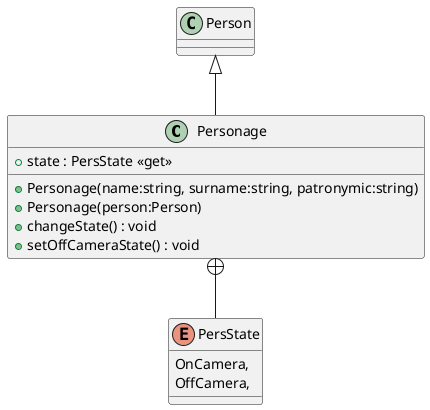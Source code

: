 @startuml
class Personage {
    + Personage(name:string, surname:string, patronymic:string)
    + Personage(person:Person)
    + state : PersState <<get>>
    + changeState() : void
    + setOffCameraState() : void
}
enum PersState {
    OnCamera,
    OffCamera,
}
Person <|-- Personage
Personage +-- PersState
@enduml
